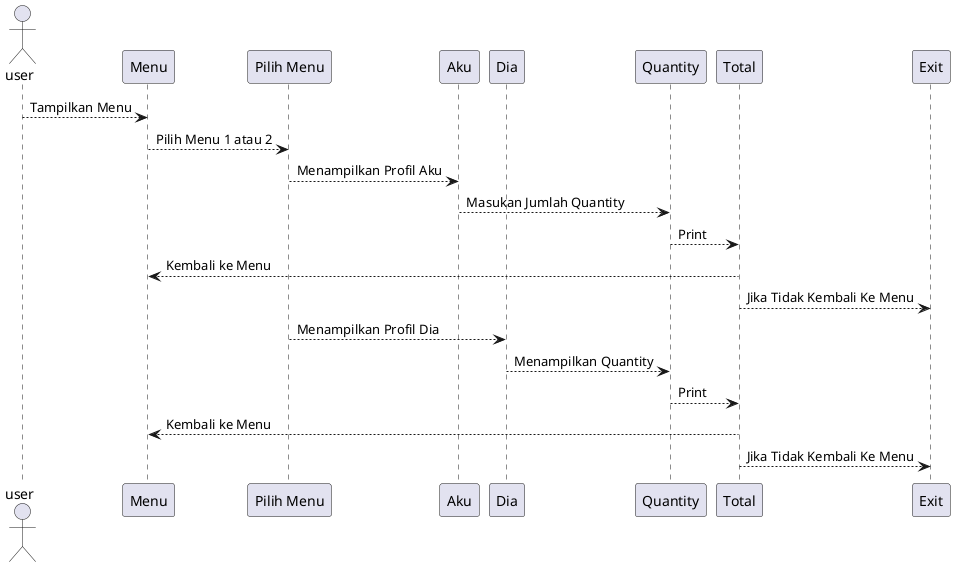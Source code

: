 @startuml

actor user 

participant "Menu" as M
participant "Pilih Menu" as pil 
participant "Aku" as A 
participant "Dia" as D 
participant "Quantity" as Qty 
participant "Total" as Tot
participant "Exit" as Ex

user --> M : Tampilkan Menu
M --> pil : Pilih Menu 1 atau 2
pil --> A : Menampilkan Profil Aku
A --> Qty : Masukan Jumlah Quantity
Qty --> Tot : Print
M <-- Tot : Kembali ke Menu
Tot --> Ex : Jika Tidak Kembali Ke Menu
pil --> D : Menampilkan Profil Dia
D --> Qty : Menampilkan Quantity
Qty --> Tot : Print
M <-- Tot : Kembali ke Menu
Tot --> Ex : Jika Tidak Kembali Ke Menu


@enduml